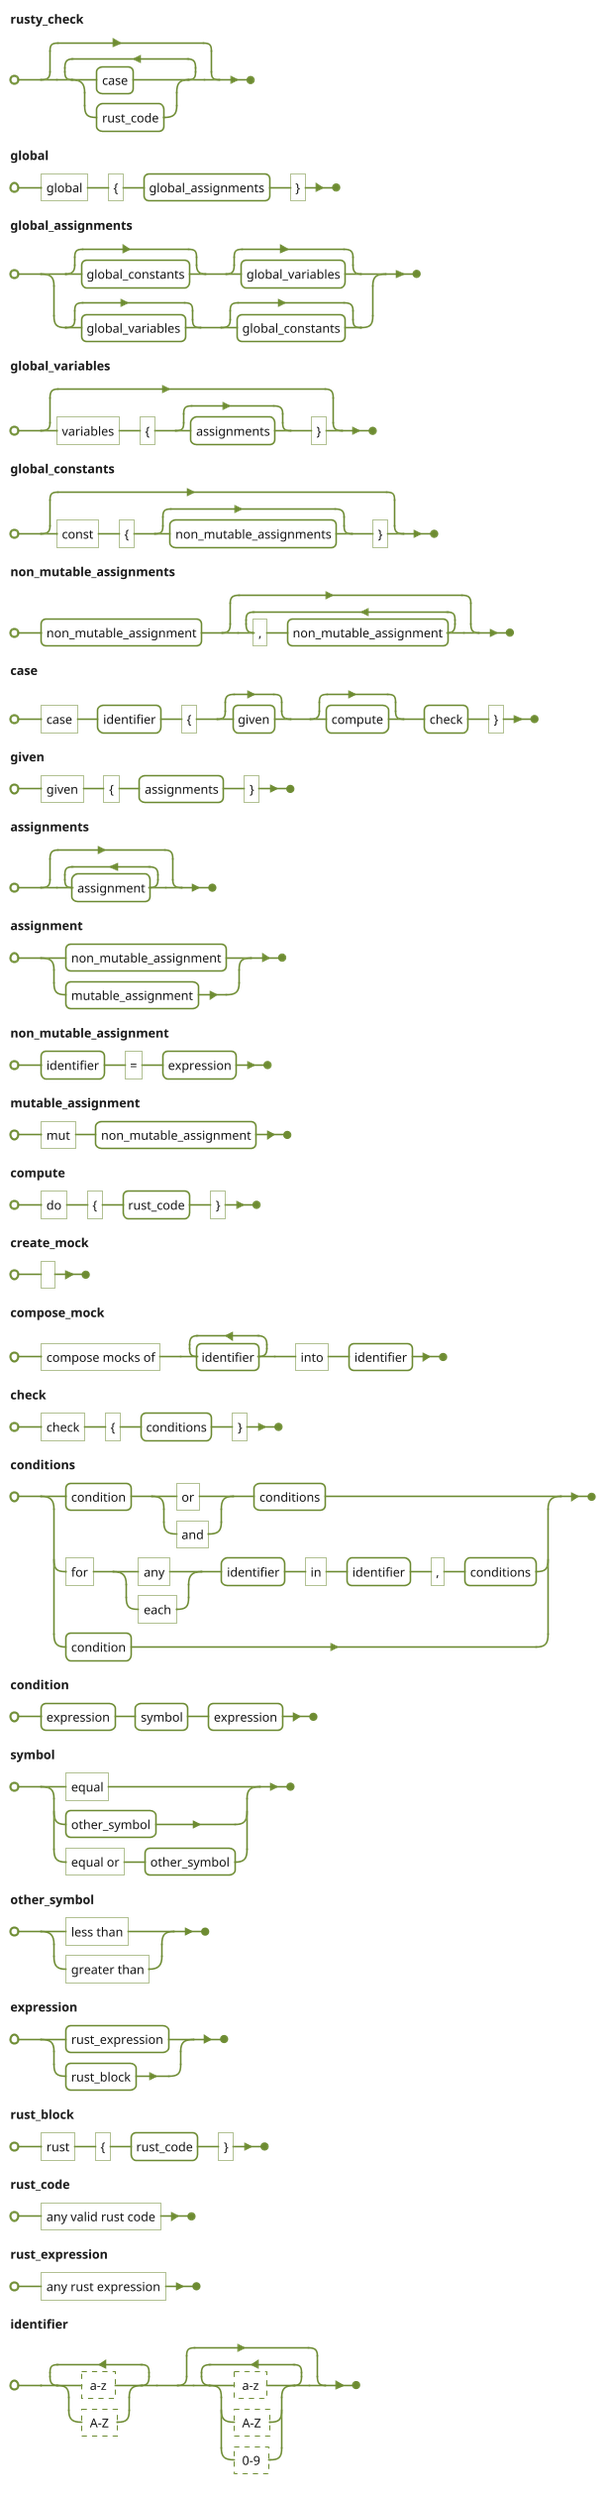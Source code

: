 @startebnf
!theme hacker
rusty_check = {case | rust_code};
global = "global", "{", global_assignments ,"}";
global_assignments = [global_constants], [global_variables] | [global_variables], [global_constants];
global_variables = ["variables", "{", [assignments], "}"]; 
global_constants = ["const", "{", [non_mutable_assignments], "}"];
non_mutable_assignments = non_mutable_assignment, {",", non_mutable_assignment};

case = "case", identifier, "{", [given], [compute], check, "}";

given = "given", "{", assignments, "}";
assignments = {assignment};
assignment = non_mutable_assignment 
            | mutable_assignment;
non_mutable_assignment = identifier, "=", expression;
mutable_assignment = "mut", non_mutable_assignment;
compute = "do", "{", rust_code, "}";
create_mock = " ";
compose_mock = "compose mocks of", {identifier}-, "into", identifier;

check = "check", "{", conditions, "}";
conditions = condition, ("or" | "and" ), conditions
             | "for", ("any"|"each"), identifier, "in", identifier, ",", conditions
             | condition;
condition = expression, symbol, expression;
symbol = "equal"
         | other_symbol
         | "equal or", other_symbol;
other_symbol = "less than"
               | "greater than";

expression = rust_expression 
             | rust_block;
rust_block = "rust", "{", rust_code, "}";
rust_code = "any valid rust code";
rust_expression = "any rust expression";
identifier = {? a-z ? | ? A-Z ?}-, {(? a-z ? | ? A-Z ? | ? 0-9 ?)};
@endebnf